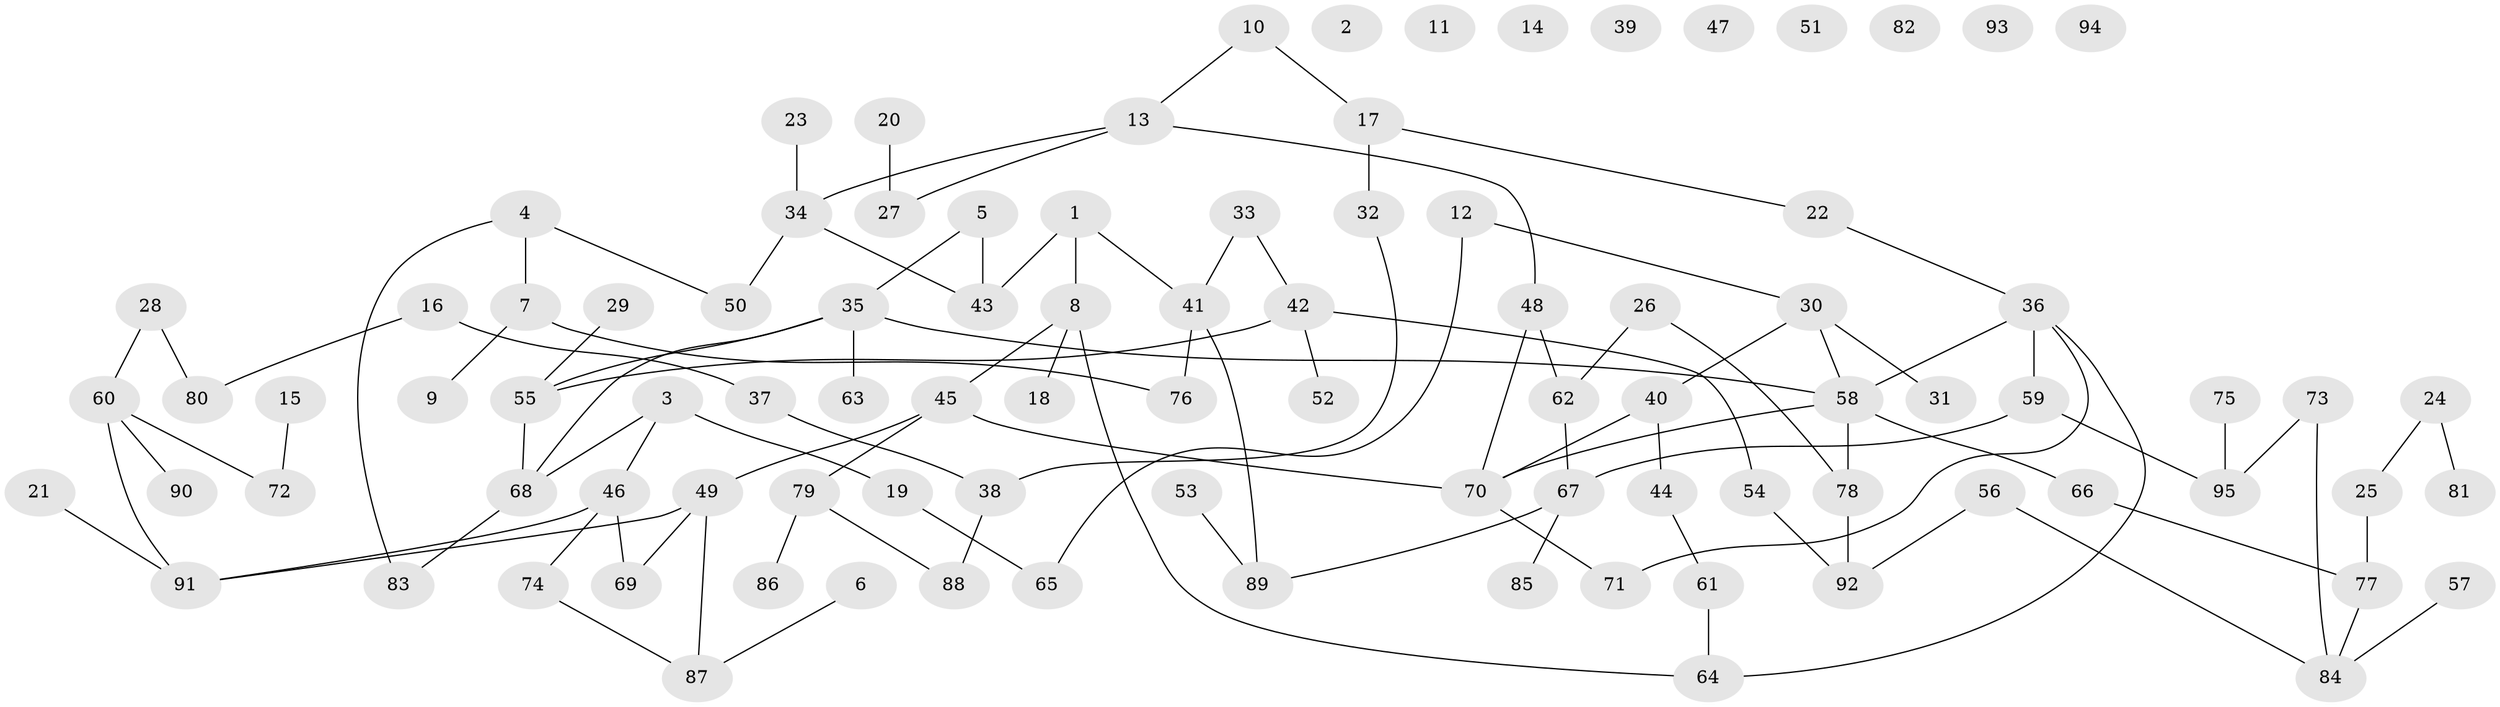// coarse degree distribution, {3: 0.203125, 0: 0.140625, 5: 0.0625, 1: 0.265625, 2: 0.109375, 6: 0.0625, 4: 0.15625}
// Generated by graph-tools (version 1.1) at 2025/41/03/06/25 10:41:21]
// undirected, 95 vertices, 108 edges
graph export_dot {
graph [start="1"]
  node [color=gray90,style=filled];
  1;
  2;
  3;
  4;
  5;
  6;
  7;
  8;
  9;
  10;
  11;
  12;
  13;
  14;
  15;
  16;
  17;
  18;
  19;
  20;
  21;
  22;
  23;
  24;
  25;
  26;
  27;
  28;
  29;
  30;
  31;
  32;
  33;
  34;
  35;
  36;
  37;
  38;
  39;
  40;
  41;
  42;
  43;
  44;
  45;
  46;
  47;
  48;
  49;
  50;
  51;
  52;
  53;
  54;
  55;
  56;
  57;
  58;
  59;
  60;
  61;
  62;
  63;
  64;
  65;
  66;
  67;
  68;
  69;
  70;
  71;
  72;
  73;
  74;
  75;
  76;
  77;
  78;
  79;
  80;
  81;
  82;
  83;
  84;
  85;
  86;
  87;
  88;
  89;
  90;
  91;
  92;
  93;
  94;
  95;
  1 -- 8;
  1 -- 41;
  1 -- 43;
  3 -- 19;
  3 -- 46;
  3 -- 68;
  4 -- 7;
  4 -- 50;
  4 -- 83;
  5 -- 35;
  5 -- 43;
  6 -- 87;
  7 -- 9;
  7 -- 76;
  8 -- 18;
  8 -- 45;
  8 -- 64;
  10 -- 13;
  10 -- 17;
  12 -- 30;
  12 -- 65;
  13 -- 27;
  13 -- 34;
  13 -- 48;
  15 -- 72;
  16 -- 37;
  16 -- 80;
  17 -- 22;
  17 -- 32;
  19 -- 65;
  20 -- 27;
  21 -- 91;
  22 -- 36;
  23 -- 34;
  24 -- 25;
  24 -- 81;
  25 -- 77;
  26 -- 62;
  26 -- 78;
  28 -- 60;
  28 -- 80;
  29 -- 55;
  30 -- 31;
  30 -- 40;
  30 -- 58;
  32 -- 38;
  33 -- 41;
  33 -- 42;
  34 -- 43;
  34 -- 50;
  35 -- 55;
  35 -- 58;
  35 -- 63;
  35 -- 68;
  36 -- 58;
  36 -- 59;
  36 -- 64;
  36 -- 71;
  37 -- 38;
  38 -- 88;
  40 -- 44;
  40 -- 70;
  41 -- 76;
  41 -- 89;
  42 -- 52;
  42 -- 54;
  42 -- 55;
  44 -- 61;
  45 -- 49;
  45 -- 70;
  45 -- 79;
  46 -- 69;
  46 -- 74;
  46 -- 91;
  48 -- 62;
  48 -- 70;
  49 -- 69;
  49 -- 87;
  49 -- 91;
  53 -- 89;
  54 -- 92;
  55 -- 68;
  56 -- 84;
  56 -- 92;
  57 -- 84;
  58 -- 66;
  58 -- 70;
  58 -- 78;
  59 -- 67;
  59 -- 95;
  60 -- 72;
  60 -- 90;
  60 -- 91;
  61 -- 64;
  62 -- 67;
  66 -- 77;
  67 -- 85;
  67 -- 89;
  68 -- 83;
  70 -- 71;
  73 -- 84;
  73 -- 95;
  74 -- 87;
  75 -- 95;
  77 -- 84;
  78 -- 92;
  79 -- 86;
  79 -- 88;
}
